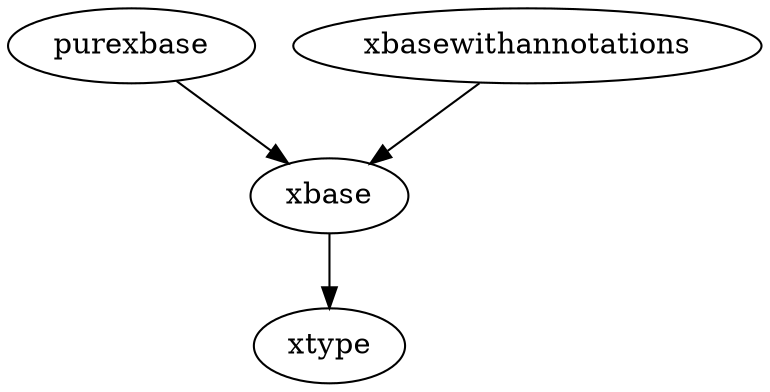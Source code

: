 digraph xtext_dependencies {
  xbase -> xtype
  purexbase -> xbase
  xbasewithannotations -> xbase
}
